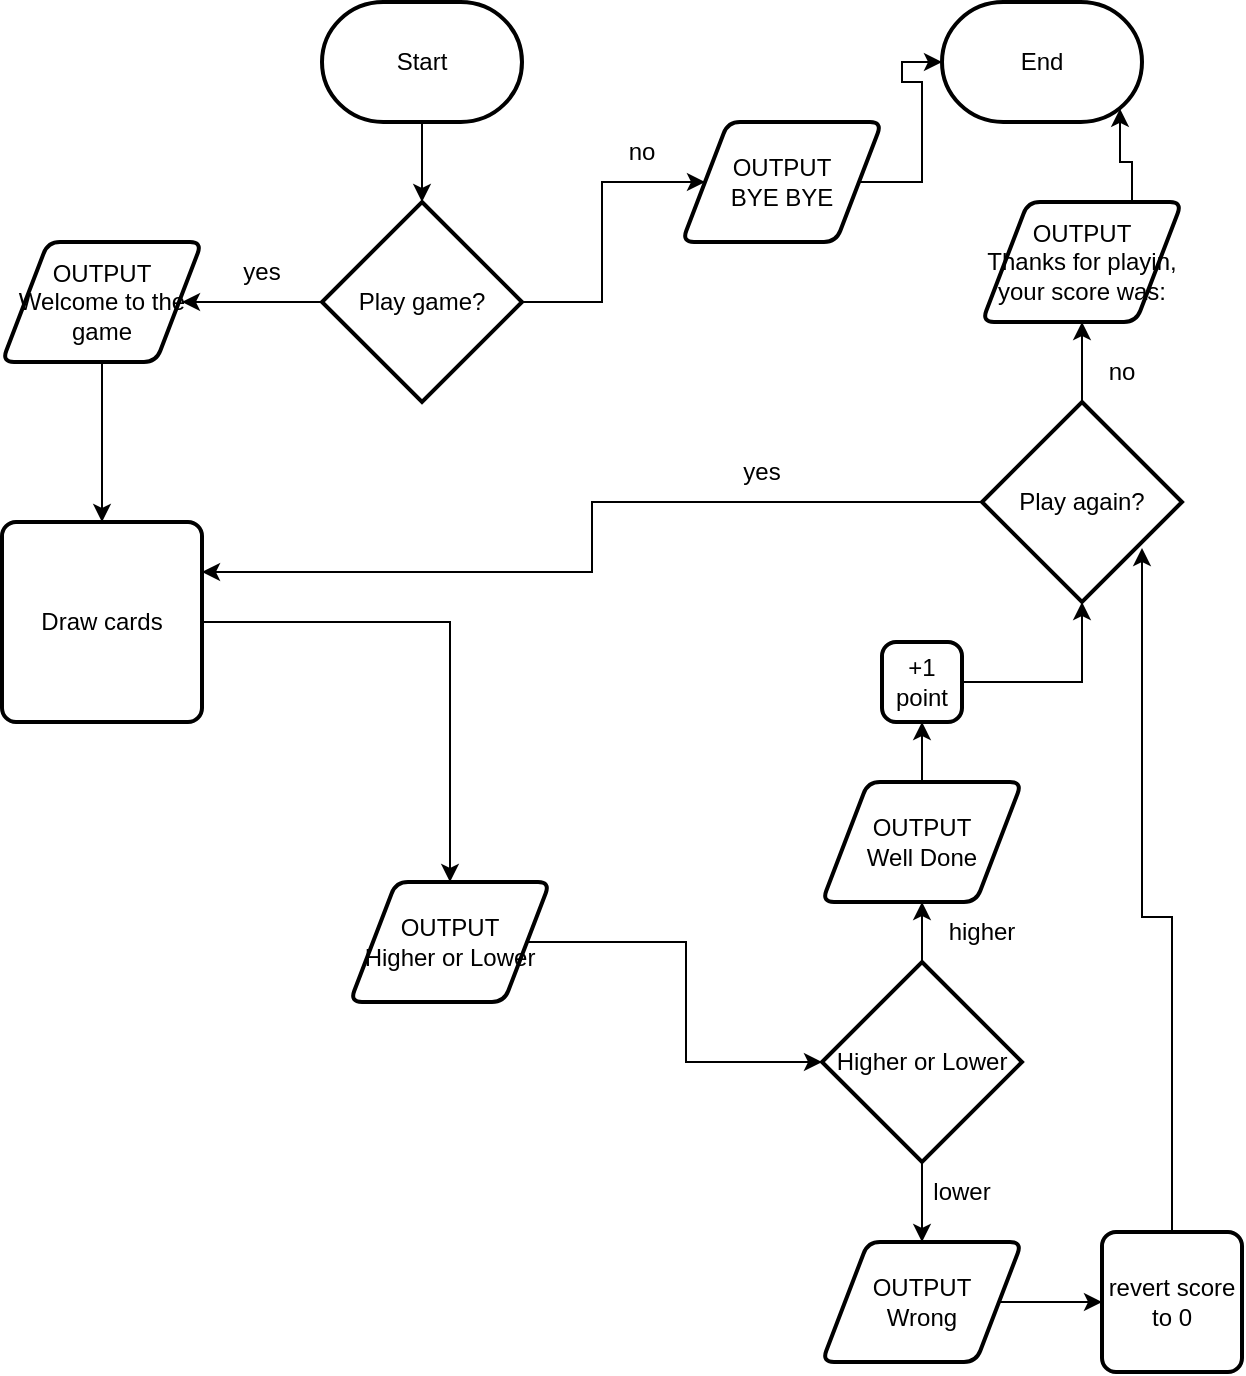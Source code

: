 <mxfile version="24.7.17">
  <diagram name="Page-1" id="h81bWybR0aanZXNQEndI">
    <mxGraphModel grid="1" page="1" gridSize="10" guides="1" tooltips="1" connect="1" arrows="1" fold="1" pageScale="1" pageWidth="827" pageHeight="1169" math="0" shadow="0">
      <root>
        <mxCell id="0" />
        <mxCell id="1" parent="0" />
        <mxCell id="xowhlyWuLnHGyFHZpXoj-5" value="" style="edgeStyle=orthogonalEdgeStyle;rounded=0;orthogonalLoop=1;jettySize=auto;html=1;" edge="1" parent="1" source="xowhlyWuLnHGyFHZpXoj-1" target="xowhlyWuLnHGyFHZpXoj-4">
          <mxGeometry relative="1" as="geometry" />
        </mxCell>
        <mxCell id="xowhlyWuLnHGyFHZpXoj-1" value="Start" style="strokeWidth=2;html=1;shape=mxgraph.flowchart.terminator;whiteSpace=wrap;" vertex="1" parent="1">
          <mxGeometry x="350" y="-1150" width="100" height="60" as="geometry" />
        </mxCell>
        <mxCell id="xowhlyWuLnHGyFHZpXoj-10" value="" style="edgeStyle=orthogonalEdgeStyle;rounded=0;orthogonalLoop=1;jettySize=auto;html=1;" edge="1" parent="1" source="xowhlyWuLnHGyFHZpXoj-4">
          <mxGeometry relative="1" as="geometry">
            <mxPoint x="280" y="-1000" as="targetPoint" />
          </mxGeometry>
        </mxCell>
        <mxCell id="xowhlyWuLnHGyFHZpXoj-12" value="" style="edgeStyle=orthogonalEdgeStyle;rounded=0;orthogonalLoop=1;jettySize=auto;html=1;" edge="1" parent="1" source="xowhlyWuLnHGyFHZpXoj-4" target="xowhlyWuLnHGyFHZpXoj-11">
          <mxGeometry relative="1" as="geometry" />
        </mxCell>
        <mxCell id="xowhlyWuLnHGyFHZpXoj-4" value="Play game?" style="strokeWidth=2;html=1;shape=mxgraph.flowchart.decision;whiteSpace=wrap;" vertex="1" parent="1">
          <mxGeometry x="350" y="-1050" width="100" height="100" as="geometry" />
        </mxCell>
        <mxCell id="xowhlyWuLnHGyFHZpXoj-16" value="" style="edgeStyle=orthogonalEdgeStyle;rounded=0;orthogonalLoop=1;jettySize=auto;html=1;" edge="1" parent="1" source="xowhlyWuLnHGyFHZpXoj-6" target="xowhlyWuLnHGyFHZpXoj-15">
          <mxGeometry relative="1" as="geometry" />
        </mxCell>
        <mxCell id="xowhlyWuLnHGyFHZpXoj-6" value="Draw cards" style="rounded=1;whiteSpace=wrap;html=1;absoluteArcSize=1;arcSize=14;strokeWidth=2;" vertex="1" parent="1">
          <mxGeometry x="190" y="-890" width="100" height="100" as="geometry" />
        </mxCell>
        <mxCell id="xowhlyWuLnHGyFHZpXoj-8" value="" style="edgeStyle=orthogonalEdgeStyle;rounded=0;orthogonalLoop=1;jettySize=auto;html=1;" edge="1" parent="1" source="xowhlyWuLnHGyFHZpXoj-7" target="xowhlyWuLnHGyFHZpXoj-6">
          <mxGeometry relative="1" as="geometry" />
        </mxCell>
        <mxCell id="xowhlyWuLnHGyFHZpXoj-7" value="OUTPUT&lt;div&gt;Welcome to the game&lt;/div&gt;" style="shape=parallelogram;html=1;strokeWidth=2;perimeter=parallelogramPerimeter;whiteSpace=wrap;rounded=1;arcSize=12;size=0.23;" vertex="1" parent="1">
          <mxGeometry x="190" y="-1030" width="100" height="60" as="geometry" />
        </mxCell>
        <mxCell id="xowhlyWuLnHGyFHZpXoj-21" value="" style="edgeStyle=orthogonalEdgeStyle;rounded=0;orthogonalLoop=1;jettySize=auto;html=1;" edge="1" parent="1" source="xowhlyWuLnHGyFHZpXoj-11" target="xowhlyWuLnHGyFHZpXoj-20">
          <mxGeometry relative="1" as="geometry" />
        </mxCell>
        <mxCell id="xowhlyWuLnHGyFHZpXoj-11" value="OUTPUT&lt;div&gt;BYE BYE&lt;/div&gt;" style="shape=parallelogram;html=1;strokeWidth=2;perimeter=parallelogramPerimeter;whiteSpace=wrap;rounded=1;arcSize=12;size=0.23;" vertex="1" parent="1">
          <mxGeometry x="530" y="-1090" width="100" height="60" as="geometry" />
        </mxCell>
        <mxCell id="xowhlyWuLnHGyFHZpXoj-19" value="" style="edgeStyle=orthogonalEdgeStyle;rounded=0;orthogonalLoop=1;jettySize=auto;html=1;" edge="1" parent="1" source="xowhlyWuLnHGyFHZpXoj-13" target="xowhlyWuLnHGyFHZpXoj-18">
          <mxGeometry relative="1" as="geometry" />
        </mxCell>
        <mxCell id="xowhlyWuLnHGyFHZpXoj-30" value="" style="edgeStyle=orthogonalEdgeStyle;rounded=0;orthogonalLoop=1;jettySize=auto;html=1;" edge="1" parent="1" source="xowhlyWuLnHGyFHZpXoj-13" target="xowhlyWuLnHGyFHZpXoj-29">
          <mxGeometry relative="1" as="geometry" />
        </mxCell>
        <mxCell id="xowhlyWuLnHGyFHZpXoj-13" value="Higher or Lower" style="strokeWidth=2;html=1;shape=mxgraph.flowchart.decision;whiteSpace=wrap;" vertex="1" parent="1">
          <mxGeometry x="600" y="-670" width="100" height="100" as="geometry" />
        </mxCell>
        <mxCell id="xowhlyWuLnHGyFHZpXoj-17" value="" style="edgeStyle=orthogonalEdgeStyle;rounded=0;orthogonalLoop=1;jettySize=auto;html=1;" edge="1" parent="1" source="xowhlyWuLnHGyFHZpXoj-15" target="xowhlyWuLnHGyFHZpXoj-13">
          <mxGeometry relative="1" as="geometry" />
        </mxCell>
        <mxCell id="xowhlyWuLnHGyFHZpXoj-15" value="OUTPUT&lt;div&gt;Higher or Lower&lt;/div&gt;" style="shape=parallelogram;html=1;strokeWidth=2;perimeter=parallelogramPerimeter;whiteSpace=wrap;rounded=1;arcSize=12;size=0.23;" vertex="1" parent="1">
          <mxGeometry x="364" y="-710" width="100" height="60" as="geometry" />
        </mxCell>
        <mxCell id="xowhlyWuLnHGyFHZpXoj-24" value="" style="edgeStyle=orthogonalEdgeStyle;rounded=0;orthogonalLoop=1;jettySize=auto;html=1;" edge="1" parent="1" source="xowhlyWuLnHGyFHZpXoj-18" target="xowhlyWuLnHGyFHZpXoj-22">
          <mxGeometry relative="1" as="geometry" />
        </mxCell>
        <mxCell id="xowhlyWuLnHGyFHZpXoj-18" value="OUTPUT&lt;div&gt;Well Done&lt;/div&gt;" style="shape=parallelogram;html=1;strokeWidth=2;perimeter=parallelogramPerimeter;whiteSpace=wrap;rounded=1;arcSize=12;size=0.23;" vertex="1" parent="1">
          <mxGeometry x="600" y="-760" width="100" height="60" as="geometry" />
        </mxCell>
        <mxCell id="xowhlyWuLnHGyFHZpXoj-20" value="End" style="strokeWidth=2;html=1;shape=mxgraph.flowchart.terminator;whiteSpace=wrap;" vertex="1" parent="1">
          <mxGeometry x="660" y="-1150" width="100" height="60" as="geometry" />
        </mxCell>
        <mxCell id="xowhlyWuLnHGyFHZpXoj-26" value="" style="edgeStyle=orthogonalEdgeStyle;rounded=0;orthogonalLoop=1;jettySize=auto;html=1;" edge="1" parent="1" source="xowhlyWuLnHGyFHZpXoj-22" target="xowhlyWuLnHGyFHZpXoj-25">
          <mxGeometry relative="1" as="geometry" />
        </mxCell>
        <mxCell id="xowhlyWuLnHGyFHZpXoj-22" value="+1 point" style="rounded=1;whiteSpace=wrap;html=1;absoluteArcSize=1;arcSize=14;strokeWidth=2;" vertex="1" parent="1">
          <mxGeometry x="630" y="-830" width="40" height="40" as="geometry" />
        </mxCell>
        <mxCell id="xowhlyWuLnHGyFHZpXoj-27" style="edgeStyle=orthogonalEdgeStyle;rounded=0;orthogonalLoop=1;jettySize=auto;html=1;exitX=0;exitY=0.5;exitDx=0;exitDy=0;exitPerimeter=0;entryX=1;entryY=0.25;entryDx=0;entryDy=0;" edge="1" parent="1" source="xowhlyWuLnHGyFHZpXoj-25" target="xowhlyWuLnHGyFHZpXoj-6">
          <mxGeometry relative="1" as="geometry" />
        </mxCell>
        <mxCell id="xowhlyWuLnHGyFHZpXoj-35" value="" style="edgeStyle=orthogonalEdgeStyle;rounded=0;orthogonalLoop=1;jettySize=auto;html=1;" edge="1" parent="1" source="xowhlyWuLnHGyFHZpXoj-25" target="xowhlyWuLnHGyFHZpXoj-34">
          <mxGeometry relative="1" as="geometry" />
        </mxCell>
        <mxCell id="xowhlyWuLnHGyFHZpXoj-25" value="Play again?" style="strokeWidth=2;html=1;shape=mxgraph.flowchart.decision;whiteSpace=wrap;" vertex="1" parent="1">
          <mxGeometry x="680" y="-950" width="100" height="100" as="geometry" />
        </mxCell>
        <mxCell id="xowhlyWuLnHGyFHZpXoj-32" value="" style="edgeStyle=orthogonalEdgeStyle;rounded=0;orthogonalLoop=1;jettySize=auto;html=1;" edge="1" parent="1" source="xowhlyWuLnHGyFHZpXoj-29" target="xowhlyWuLnHGyFHZpXoj-31">
          <mxGeometry relative="1" as="geometry" />
        </mxCell>
        <mxCell id="xowhlyWuLnHGyFHZpXoj-29" value="OUTPUT&lt;div&gt;Wrong&lt;/div&gt;" style="shape=parallelogram;html=1;strokeWidth=2;perimeter=parallelogramPerimeter;whiteSpace=wrap;rounded=1;arcSize=12;size=0.23;" vertex="1" parent="1">
          <mxGeometry x="600" y="-530" width="100" height="60" as="geometry" />
        </mxCell>
        <mxCell id="xowhlyWuLnHGyFHZpXoj-31" value="revert score to 0" style="rounded=1;whiteSpace=wrap;html=1;absoluteArcSize=1;arcSize=14;strokeWidth=2;" vertex="1" parent="1">
          <mxGeometry x="740" y="-535" width="70" height="70" as="geometry" />
        </mxCell>
        <mxCell id="xowhlyWuLnHGyFHZpXoj-33" style="edgeStyle=orthogonalEdgeStyle;rounded=0;orthogonalLoop=1;jettySize=auto;html=1;exitX=0.5;exitY=0;exitDx=0;exitDy=0;entryX=0.8;entryY=0.73;entryDx=0;entryDy=0;entryPerimeter=0;" edge="1" parent="1" source="xowhlyWuLnHGyFHZpXoj-31" target="xowhlyWuLnHGyFHZpXoj-25">
          <mxGeometry relative="1" as="geometry" />
        </mxCell>
        <mxCell id="xowhlyWuLnHGyFHZpXoj-34" value="OUTPUT&lt;div&gt;Thanks for playin, your score was:&lt;/div&gt;" style="shape=parallelogram;html=1;strokeWidth=2;perimeter=parallelogramPerimeter;whiteSpace=wrap;rounded=1;arcSize=12;size=0.23;" vertex="1" parent="1">
          <mxGeometry x="680" y="-1050" width="100" height="60" as="geometry" />
        </mxCell>
        <mxCell id="xowhlyWuLnHGyFHZpXoj-36" style="edgeStyle=orthogonalEdgeStyle;rounded=0;orthogonalLoop=1;jettySize=auto;html=1;exitX=0.75;exitY=0;exitDx=0;exitDy=0;entryX=0.89;entryY=0.89;entryDx=0;entryDy=0;entryPerimeter=0;" edge="1" parent="1" source="xowhlyWuLnHGyFHZpXoj-34" target="xowhlyWuLnHGyFHZpXoj-20">
          <mxGeometry relative="1" as="geometry" />
        </mxCell>
        <mxCell id="xowhlyWuLnHGyFHZpXoj-37" value="yes" style="text;html=1;align=center;verticalAlign=middle;whiteSpace=wrap;rounded=0;" vertex="1" parent="1">
          <mxGeometry x="290" y="-1030" width="60" height="30" as="geometry" />
        </mxCell>
        <mxCell id="xowhlyWuLnHGyFHZpXoj-38" value="yes" style="text;html=1;align=center;verticalAlign=middle;whiteSpace=wrap;rounded=0;" vertex="1" parent="1">
          <mxGeometry x="540" y="-930" width="60" height="30" as="geometry" />
        </mxCell>
        <mxCell id="xowhlyWuLnHGyFHZpXoj-39" value="higher" style="text;html=1;align=center;verticalAlign=middle;whiteSpace=wrap;rounded=0;" vertex="1" parent="1">
          <mxGeometry x="650" y="-700" width="60" height="30" as="geometry" />
        </mxCell>
        <mxCell id="xowhlyWuLnHGyFHZpXoj-40" value="no" style="text;html=1;align=center;verticalAlign=middle;whiteSpace=wrap;rounded=0;" vertex="1" parent="1">
          <mxGeometry x="480" y="-1090" width="60" height="30" as="geometry" />
        </mxCell>
        <mxCell id="xowhlyWuLnHGyFHZpXoj-42" value="no" style="text;html=1;align=center;verticalAlign=middle;whiteSpace=wrap;rounded=0;" vertex="1" parent="1">
          <mxGeometry x="720" y="-980" width="60" height="30" as="geometry" />
        </mxCell>
        <mxCell id="xowhlyWuLnHGyFHZpXoj-43" value="lower" style="text;html=1;align=center;verticalAlign=middle;whiteSpace=wrap;rounded=0;" vertex="1" parent="1">
          <mxGeometry x="640" y="-570" width="60" height="30" as="geometry" />
        </mxCell>
      </root>
    </mxGraphModel>
  </diagram>
</mxfile>
